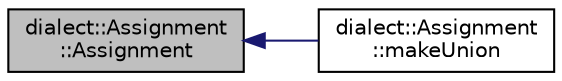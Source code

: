 digraph "dialect::Assignment::Assignment"
{
  edge [fontname="Helvetica",fontsize="10",labelfontname="Helvetica",labelfontsize="10"];
  node [fontname="Helvetica",fontsize="10",shape=record];
  rankdir="LR";
  Node3 [label="dialect::Assignment\l::Assignment",height=0.2,width=0.4,color="black", fillcolor="grey75", style="filled", fontcolor="black"];
  Node3 -> Node4 [dir="back",color="midnightblue",fontsize="10",style="solid",fontname="Helvetica"];
  Node4 [label="dialect::Assignment\l::makeUnion",height=0.2,width=0.4,color="black", fillcolor="white", style="filled",URL="$structdialect_1_1Assignment.html#a5d8b035ed86b8c63f0092bba140652b6",tooltip="Create union of two Assignments. "];
}

